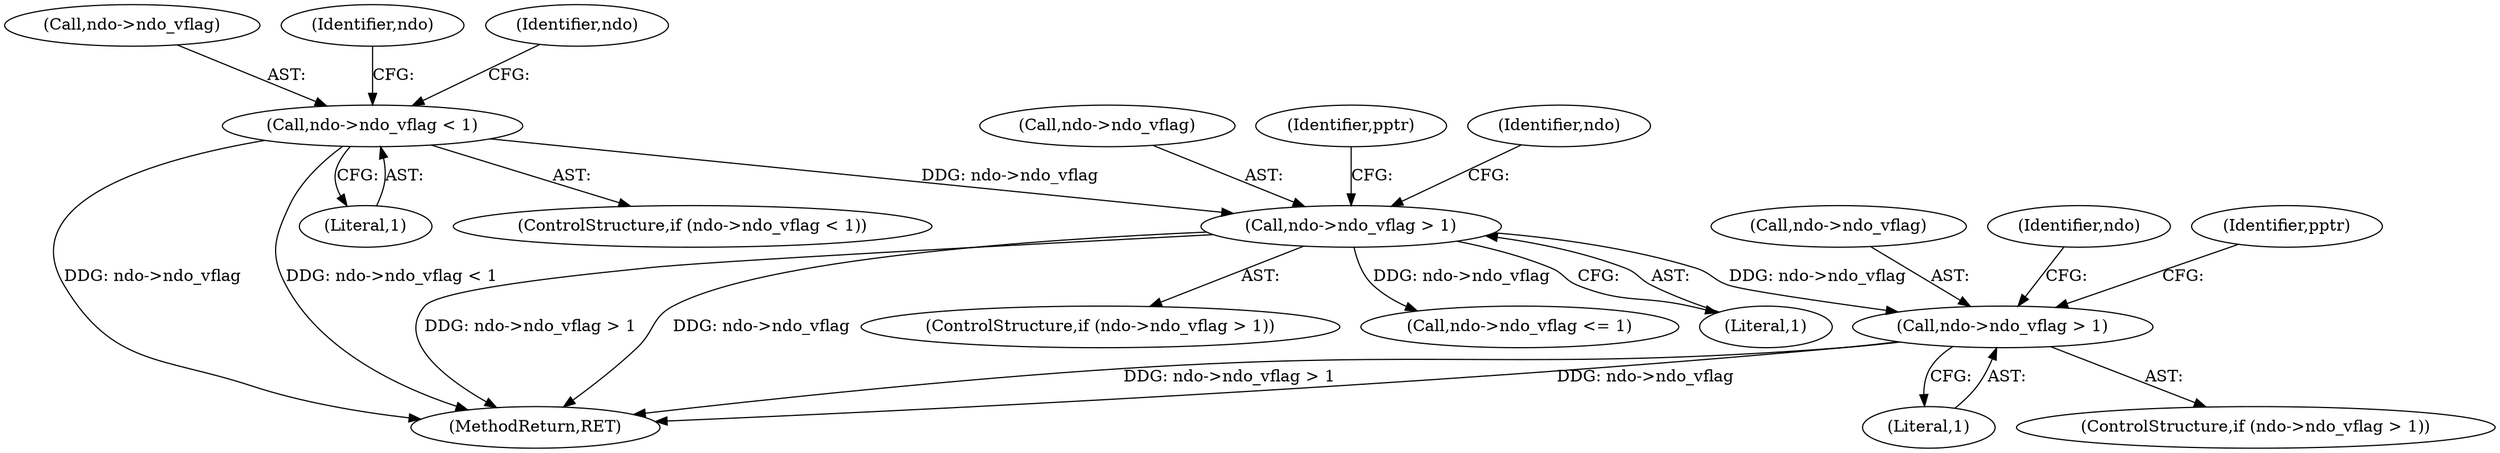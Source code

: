 digraph "0_tcpdump_c177cb3800a9a68d79b2812f0ffcb9479abd6eb8@pointer" {
"1000850" [label="(Call,ndo->ndo_vflag > 1)"];
"1000331" [label="(Call,ndo->ndo_vflag > 1)"];
"1000238" [label="(Call,ndo->ndo_vflag < 1)"];
"1000242" [label="(Literal,1)"];
"1000332" [label="(Call,ndo->ndo_vflag)"];
"1000239" [label="(Call,ndo->ndo_vflag)"];
"1000331" [label="(Call,ndo->ndo_vflag > 1)"];
"1000330" [label="(ControlStructure,if (ndo->ndo_vflag > 1))"];
"1000246" [label="(Identifier,ndo)"];
"1000854" [label="(Literal,1)"];
"1000688" [label="(Call,ndo->ndo_vflag <= 1)"];
"1000237" [label="(ControlStructure,if (ndo->ndo_vflag < 1))"];
"1000851" [label="(Call,ndo->ndo_vflag)"];
"1000856" [label="(Identifier,ndo)"];
"1000335" [label="(Literal,1)"];
"1000865" [label="(MethodReturn,RET)"];
"1000343" [label="(Identifier,pptr)"];
"1000861" [label="(Identifier,pptr)"];
"1000266" [label="(Identifier,ndo)"];
"1000238" [label="(Call,ndo->ndo_vflag < 1)"];
"1000849" [label="(ControlStructure,if (ndo->ndo_vflag > 1))"];
"1000337" [label="(Identifier,ndo)"];
"1000850" [label="(Call,ndo->ndo_vflag > 1)"];
"1000850" -> "1000849"  [label="AST: "];
"1000850" -> "1000854"  [label="CFG: "];
"1000851" -> "1000850"  [label="AST: "];
"1000854" -> "1000850"  [label="AST: "];
"1000856" -> "1000850"  [label="CFG: "];
"1000861" -> "1000850"  [label="CFG: "];
"1000850" -> "1000865"  [label="DDG: ndo->ndo_vflag"];
"1000850" -> "1000865"  [label="DDG: ndo->ndo_vflag > 1"];
"1000331" -> "1000850"  [label="DDG: ndo->ndo_vflag"];
"1000331" -> "1000330"  [label="AST: "];
"1000331" -> "1000335"  [label="CFG: "];
"1000332" -> "1000331"  [label="AST: "];
"1000335" -> "1000331"  [label="AST: "];
"1000337" -> "1000331"  [label="CFG: "];
"1000343" -> "1000331"  [label="CFG: "];
"1000331" -> "1000865"  [label="DDG: ndo->ndo_vflag > 1"];
"1000331" -> "1000865"  [label="DDG: ndo->ndo_vflag"];
"1000238" -> "1000331"  [label="DDG: ndo->ndo_vflag"];
"1000331" -> "1000688"  [label="DDG: ndo->ndo_vflag"];
"1000238" -> "1000237"  [label="AST: "];
"1000238" -> "1000242"  [label="CFG: "];
"1000239" -> "1000238"  [label="AST: "];
"1000242" -> "1000238"  [label="AST: "];
"1000246" -> "1000238"  [label="CFG: "];
"1000266" -> "1000238"  [label="CFG: "];
"1000238" -> "1000865"  [label="DDG: ndo->ndo_vflag"];
"1000238" -> "1000865"  [label="DDG: ndo->ndo_vflag < 1"];
}
